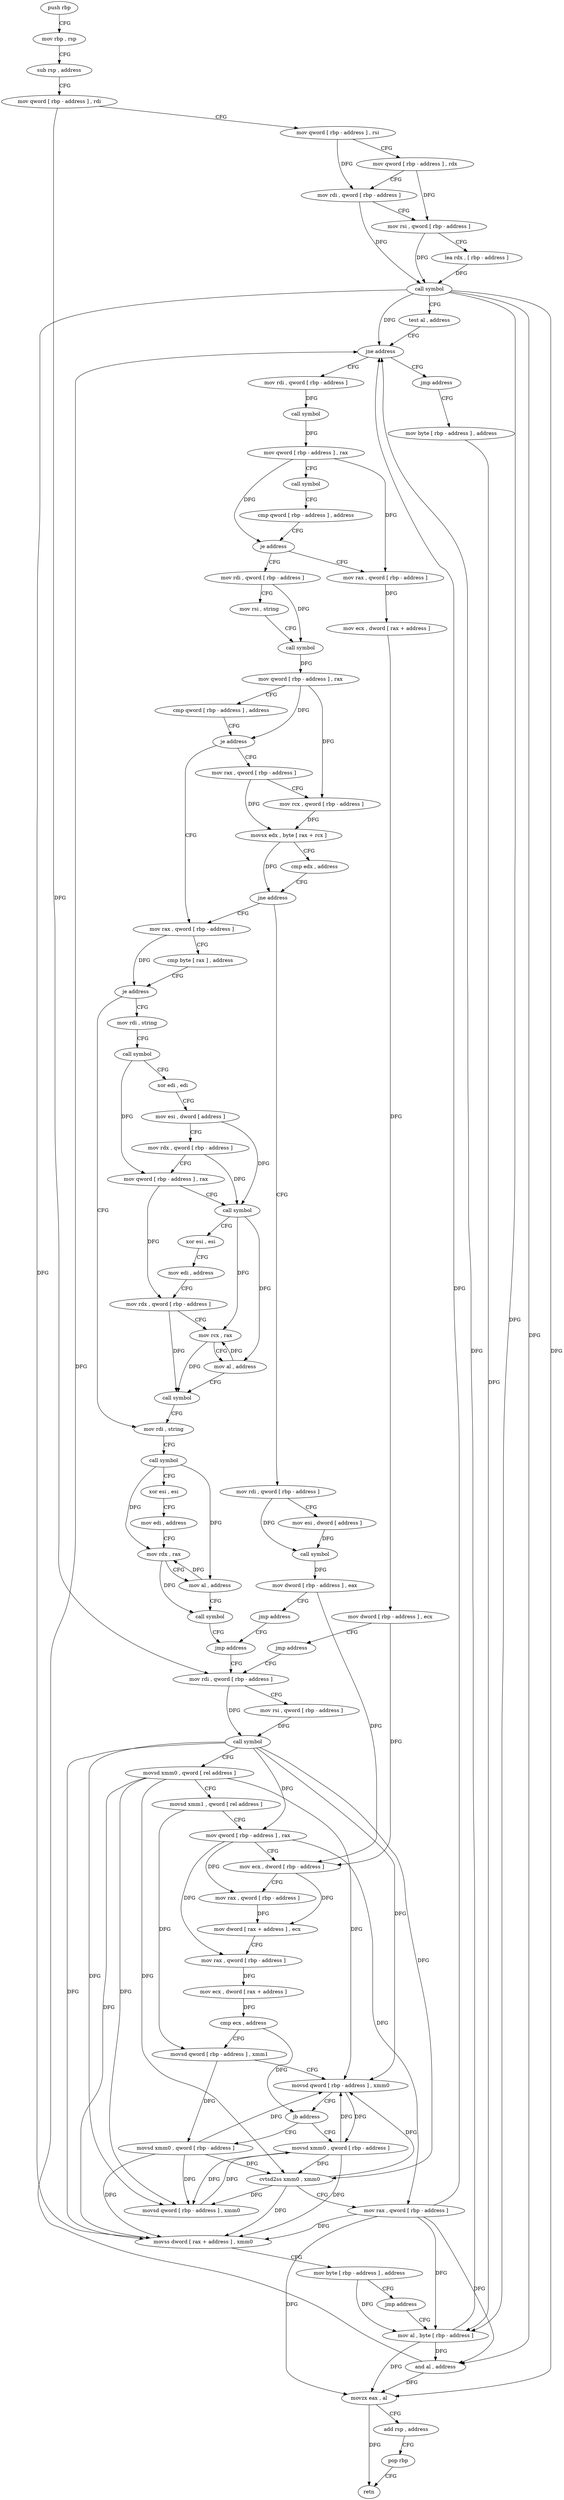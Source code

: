 digraph "func" {
"4278928" [label = "push rbp" ]
"4278929" [label = "mov rbp , rsp" ]
"4278932" [label = "sub rsp , address" ]
"4278936" [label = "mov qword [ rbp - address ] , rdi" ]
"4278940" [label = "mov qword [ rbp - address ] , rsi" ]
"4278944" [label = "mov qword [ rbp - address ] , rdx" ]
"4278948" [label = "mov rdi , qword [ rbp - address ]" ]
"4278952" [label = "mov rsi , qword [ rbp - address ]" ]
"4278956" [label = "lea rdx , [ rbp - address ]" ]
"4278960" [label = "call symbol" ]
"4278965" [label = "test al , address" ]
"4278967" [label = "jne address" ]
"4278978" [label = "mov rdi , qword [ rbp - address ]" ]
"4278973" [label = "jmp address" ]
"4278982" [label = "call symbol" ]
"4278987" [label = "mov qword [ rbp - address ] , rax" ]
"4278991" [label = "call symbol" ]
"4278996" [label = "cmp qword [ rbp - address ] , address" ]
"4279001" [label = "je address" ]
"4279022" [label = "mov rdi , qword [ rbp - address ]" ]
"4279007" [label = "mov rax , qword [ rbp - address ]" ]
"4279315" [label = "mov byte [ rbp - address ] , address" ]
"4279026" [label = "mov rsi , string" ]
"4279036" [label = "call symbol" ]
"4279041" [label = "mov qword [ rbp - address ] , rax" ]
"4279045" [label = "cmp qword [ rbp - address ] , address" ]
"4279050" [label = "je address" ]
"4279101" [label = "mov rax , qword [ rbp - address ]" ]
"4279056" [label = "mov rax , qword [ rbp - address ]" ]
"4279011" [label = "mov ecx , dword [ rax + address ]" ]
"4279014" [label = "mov dword [ rbp - address ] , ecx" ]
"4279017" [label = "jmp address" ]
"4279209" [label = "mov rdi , qword [ rbp - address ]" ]
"4279319" [label = "mov al , byte [ rbp - address ]" ]
"4279105" [label = "cmp byte [ rax ] , address" ]
"4279108" [label = "je address" ]
"4279172" [label = "mov rdi , string" ]
"4279114" [label = "mov rdi , string" ]
"4279060" [label = "mov rcx , qword [ rbp - address ]" ]
"4279064" [label = "movsx edx , byte [ rax + rcx ]" ]
"4279068" [label = "cmp edx , address" ]
"4279071" [label = "jne address" ]
"4279077" [label = "mov rdi , qword [ rbp - address ]" ]
"4279213" [label = "mov rsi , qword [ rbp - address ]" ]
"4279217" [label = "call symbol" ]
"4279222" [label = "movsd xmm0 , qword [ rel address ]" ]
"4279230" [label = "movsd xmm1 , qword [ rel address ]" ]
"4279238" [label = "mov qword [ rbp - address ] , rax" ]
"4279242" [label = "mov ecx , dword [ rbp - address ]" ]
"4279245" [label = "mov rax , qword [ rbp - address ]" ]
"4279249" [label = "mov dword [ rax + address ] , ecx" ]
"4279252" [label = "mov rax , qword [ rbp - address ]" ]
"4279256" [label = "mov ecx , dword [ rax + address ]" ]
"4279259" [label = "cmp ecx , address" ]
"4279262" [label = "movsd qword [ rbp - address ] , xmm1" ]
"4279267" [label = "movsd qword [ rbp - address ] , xmm0" ]
"4279272" [label = "jb address" ]
"4279288" [label = "movsd xmm0 , qword [ rbp - address ]" ]
"4279278" [label = "movsd xmm0 , qword [ rbp - address ]" ]
"4279182" [label = "call symbol" ]
"4279187" [label = "xor esi , esi" ]
"4279189" [label = "mov edi , address" ]
"4279194" [label = "mov rdx , rax" ]
"4279197" [label = "mov al , address" ]
"4279199" [label = "call symbol" ]
"4279204" [label = "jmp address" ]
"4279124" [label = "call symbol" ]
"4279129" [label = "xor edi , edi" ]
"4279131" [label = "mov esi , dword [ address ]" ]
"4279138" [label = "mov rdx , qword [ rbp - address ]" ]
"4279142" [label = "mov qword [ rbp - address ] , rax" ]
"4279146" [label = "call symbol" ]
"4279151" [label = "xor esi , esi" ]
"4279153" [label = "mov edi , address" ]
"4279158" [label = "mov rdx , qword [ rbp - address ]" ]
"4279162" [label = "mov rcx , rax" ]
"4279165" [label = "mov al , address" ]
"4279167" [label = "call symbol" ]
"4279081" [label = "mov esi , dword [ address ]" ]
"4279088" [label = "call symbol" ]
"4279093" [label = "mov dword [ rbp - address ] , eax" ]
"4279096" [label = "jmp address" ]
"4279293" [label = "cvtsd2ss xmm0 , xmm0" ]
"4279297" [label = "mov rax , qword [ rbp - address ]" ]
"4279301" [label = "movss dword [ rax + address ] , xmm0" ]
"4279306" [label = "mov byte [ rbp - address ] , address" ]
"4279310" [label = "jmp address" ]
"4279283" [label = "movsd qword [ rbp - address ] , xmm0" ]
"4279322" [label = "and al , address" ]
"4279324" [label = "movzx eax , al" ]
"4279327" [label = "add rsp , address" ]
"4279331" [label = "pop rbp" ]
"4279332" [label = "retn" ]
"4278928" -> "4278929" [ label = "CFG" ]
"4278929" -> "4278932" [ label = "CFG" ]
"4278932" -> "4278936" [ label = "CFG" ]
"4278936" -> "4278940" [ label = "CFG" ]
"4278936" -> "4279209" [ label = "DFG" ]
"4278940" -> "4278944" [ label = "CFG" ]
"4278940" -> "4278948" [ label = "DFG" ]
"4278944" -> "4278948" [ label = "CFG" ]
"4278944" -> "4278952" [ label = "DFG" ]
"4278948" -> "4278952" [ label = "CFG" ]
"4278948" -> "4278960" [ label = "DFG" ]
"4278952" -> "4278956" [ label = "CFG" ]
"4278952" -> "4278960" [ label = "DFG" ]
"4278956" -> "4278960" [ label = "DFG" ]
"4278960" -> "4278965" [ label = "CFG" ]
"4278960" -> "4278967" [ label = "DFG" ]
"4278960" -> "4279319" [ label = "DFG" ]
"4278960" -> "4279322" [ label = "DFG" ]
"4278960" -> "4279324" [ label = "DFG" ]
"4278960" -> "4279301" [ label = "DFG" ]
"4278965" -> "4278967" [ label = "CFG" ]
"4278967" -> "4278978" [ label = "CFG" ]
"4278967" -> "4278973" [ label = "CFG" ]
"4278978" -> "4278982" [ label = "DFG" ]
"4278973" -> "4279315" [ label = "CFG" ]
"4278982" -> "4278987" [ label = "DFG" ]
"4278987" -> "4278991" [ label = "CFG" ]
"4278987" -> "4279001" [ label = "DFG" ]
"4278987" -> "4279007" [ label = "DFG" ]
"4278991" -> "4278996" [ label = "CFG" ]
"4278996" -> "4279001" [ label = "CFG" ]
"4279001" -> "4279022" [ label = "CFG" ]
"4279001" -> "4279007" [ label = "CFG" ]
"4279022" -> "4279026" [ label = "CFG" ]
"4279022" -> "4279036" [ label = "DFG" ]
"4279007" -> "4279011" [ label = "DFG" ]
"4279315" -> "4279319" [ label = "DFG" ]
"4279026" -> "4279036" [ label = "CFG" ]
"4279036" -> "4279041" [ label = "DFG" ]
"4279041" -> "4279045" [ label = "CFG" ]
"4279041" -> "4279050" [ label = "DFG" ]
"4279041" -> "4279060" [ label = "DFG" ]
"4279045" -> "4279050" [ label = "CFG" ]
"4279050" -> "4279101" [ label = "CFG" ]
"4279050" -> "4279056" [ label = "CFG" ]
"4279101" -> "4279105" [ label = "CFG" ]
"4279101" -> "4279108" [ label = "DFG" ]
"4279056" -> "4279060" [ label = "CFG" ]
"4279056" -> "4279064" [ label = "DFG" ]
"4279011" -> "4279014" [ label = "DFG" ]
"4279014" -> "4279017" [ label = "CFG" ]
"4279014" -> "4279242" [ label = "DFG" ]
"4279017" -> "4279209" [ label = "CFG" ]
"4279209" -> "4279213" [ label = "CFG" ]
"4279209" -> "4279217" [ label = "DFG" ]
"4279319" -> "4279322" [ label = "DFG" ]
"4279319" -> "4278967" [ label = "DFG" ]
"4279319" -> "4279324" [ label = "DFG" ]
"4279105" -> "4279108" [ label = "CFG" ]
"4279108" -> "4279172" [ label = "CFG" ]
"4279108" -> "4279114" [ label = "CFG" ]
"4279172" -> "4279182" [ label = "CFG" ]
"4279114" -> "4279124" [ label = "CFG" ]
"4279060" -> "4279064" [ label = "DFG" ]
"4279064" -> "4279068" [ label = "CFG" ]
"4279064" -> "4279071" [ label = "DFG" ]
"4279068" -> "4279071" [ label = "CFG" ]
"4279071" -> "4279101" [ label = "CFG" ]
"4279071" -> "4279077" [ label = "CFG" ]
"4279077" -> "4279081" [ label = "CFG" ]
"4279077" -> "4279088" [ label = "DFG" ]
"4279213" -> "4279217" [ label = "DFG" ]
"4279217" -> "4279222" [ label = "CFG" ]
"4279217" -> "4279238" [ label = "DFG" ]
"4279217" -> "4279267" [ label = "DFG" ]
"4279217" -> "4279293" [ label = "DFG" ]
"4279217" -> "4279301" [ label = "DFG" ]
"4279217" -> "4279283" [ label = "DFG" ]
"4279222" -> "4279230" [ label = "CFG" ]
"4279222" -> "4279267" [ label = "DFG" ]
"4279222" -> "4279293" [ label = "DFG" ]
"4279222" -> "4279301" [ label = "DFG" ]
"4279222" -> "4279283" [ label = "DFG" ]
"4279230" -> "4279238" [ label = "CFG" ]
"4279230" -> "4279262" [ label = "DFG" ]
"4279238" -> "4279242" [ label = "CFG" ]
"4279238" -> "4279245" [ label = "DFG" ]
"4279238" -> "4279252" [ label = "DFG" ]
"4279238" -> "4279297" [ label = "DFG" ]
"4279242" -> "4279245" [ label = "CFG" ]
"4279242" -> "4279249" [ label = "DFG" ]
"4279245" -> "4279249" [ label = "DFG" ]
"4279249" -> "4279252" [ label = "CFG" ]
"4279252" -> "4279256" [ label = "DFG" ]
"4279256" -> "4279259" [ label = "DFG" ]
"4279259" -> "4279262" [ label = "CFG" ]
"4279259" -> "4279272" [ label = "DFG" ]
"4279262" -> "4279267" [ label = "CFG" ]
"4279262" -> "4279278" [ label = "DFG" ]
"4279267" -> "4279272" [ label = "CFG" ]
"4279267" -> "4279288" [ label = "DFG" ]
"4279272" -> "4279288" [ label = "CFG" ]
"4279272" -> "4279278" [ label = "CFG" ]
"4279288" -> "4279293" [ label = "DFG" ]
"4279288" -> "4279267" [ label = "DFG" ]
"4279288" -> "4279301" [ label = "DFG" ]
"4279288" -> "4279283" [ label = "DFG" ]
"4279278" -> "4279283" [ label = "DFG" ]
"4279278" -> "4279267" [ label = "DFG" ]
"4279278" -> "4279293" [ label = "DFG" ]
"4279278" -> "4279301" [ label = "DFG" ]
"4279182" -> "4279187" [ label = "CFG" ]
"4279182" -> "4279194" [ label = "DFG" ]
"4279182" -> "4279197" [ label = "DFG" ]
"4279187" -> "4279189" [ label = "CFG" ]
"4279189" -> "4279194" [ label = "CFG" ]
"4279194" -> "4279197" [ label = "CFG" ]
"4279194" -> "4279199" [ label = "DFG" ]
"4279197" -> "4279199" [ label = "CFG" ]
"4279197" -> "4279194" [ label = "DFG" ]
"4279199" -> "4279204" [ label = "CFG" ]
"4279204" -> "4279209" [ label = "CFG" ]
"4279124" -> "4279129" [ label = "CFG" ]
"4279124" -> "4279142" [ label = "DFG" ]
"4279129" -> "4279131" [ label = "CFG" ]
"4279131" -> "4279138" [ label = "CFG" ]
"4279131" -> "4279146" [ label = "DFG" ]
"4279138" -> "4279142" [ label = "CFG" ]
"4279138" -> "4279146" [ label = "DFG" ]
"4279142" -> "4279146" [ label = "CFG" ]
"4279142" -> "4279158" [ label = "DFG" ]
"4279146" -> "4279151" [ label = "CFG" ]
"4279146" -> "4279162" [ label = "DFG" ]
"4279146" -> "4279165" [ label = "DFG" ]
"4279151" -> "4279153" [ label = "CFG" ]
"4279153" -> "4279158" [ label = "CFG" ]
"4279158" -> "4279162" [ label = "CFG" ]
"4279158" -> "4279167" [ label = "DFG" ]
"4279162" -> "4279165" [ label = "CFG" ]
"4279162" -> "4279167" [ label = "DFG" ]
"4279165" -> "4279167" [ label = "CFG" ]
"4279165" -> "4279162" [ label = "DFG" ]
"4279167" -> "4279172" [ label = "CFG" ]
"4279081" -> "4279088" [ label = "DFG" ]
"4279088" -> "4279093" [ label = "DFG" ]
"4279093" -> "4279096" [ label = "CFG" ]
"4279093" -> "4279242" [ label = "DFG" ]
"4279096" -> "4279204" [ label = "CFG" ]
"4279293" -> "4279297" [ label = "CFG" ]
"4279293" -> "4279267" [ label = "DFG" ]
"4279293" -> "4279301" [ label = "DFG" ]
"4279293" -> "4279283" [ label = "DFG" ]
"4279297" -> "4279301" [ label = "DFG" ]
"4279297" -> "4278967" [ label = "DFG" ]
"4279297" -> "4279322" [ label = "DFG" ]
"4279297" -> "4279324" [ label = "DFG" ]
"4279297" -> "4279319" [ label = "DFG" ]
"4279301" -> "4279306" [ label = "CFG" ]
"4279306" -> "4279310" [ label = "CFG" ]
"4279306" -> "4279319" [ label = "DFG" ]
"4279310" -> "4279319" [ label = "CFG" ]
"4279283" -> "4279288" [ label = "DFG" ]
"4279322" -> "4279324" [ label = "DFG" ]
"4279322" -> "4278967" [ label = "DFG" ]
"4279324" -> "4279327" [ label = "CFG" ]
"4279324" -> "4279332" [ label = "DFG" ]
"4279327" -> "4279331" [ label = "CFG" ]
"4279331" -> "4279332" [ label = "CFG" ]
}
